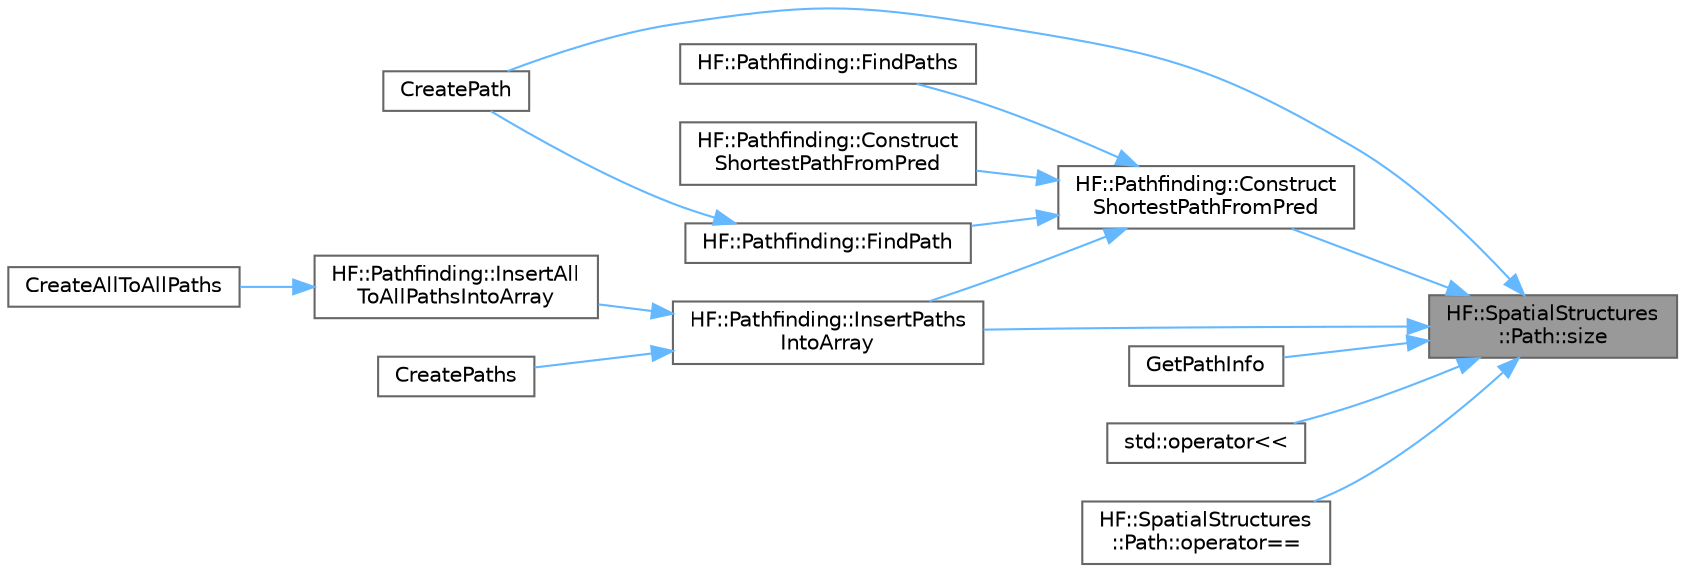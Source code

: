 digraph "HF::SpatialStructures::Path::size"
{
 // LATEX_PDF_SIZE
  bgcolor="transparent";
  edge [fontname=Helvetica,fontsize=10,labelfontname=Helvetica,labelfontsize=10];
  node [fontname=Helvetica,fontsize=10,shape=box,height=0.2,width=0.4];
  rankdir="RL";
  Node1 [label="HF::SpatialStructures\l::Path::size",height=0.2,width=0.4,color="gray40", fillcolor="grey60", style="filled", fontcolor="black",tooltip="Determine how many nodes are in this path."];
  Node1 -> Node2 [dir="back",color="steelblue1",style="solid"];
  Node2 [label="HF::Pathfinding::Construct\lShortestPathFromPred",height=0.2,width=0.4,color="grey40", fillcolor="white", style="filled",URL="$a00472.html#a977e4c93a977ab4e9e784d1e6fec79f4",tooltip="Construct the shortest path from start to end using the given predecessor and distance vectors."];
  Node2 -> Node3 [dir="back",color="steelblue1",style="solid"];
  Node3 [label="HF::Pathfinding::Construct\lShortestPathFromPred",height=0.2,width=0.4,color="grey40", fillcolor="white", style="filled",URL="$a00472.html#a322ac32effd41c99359b82df0890e34a",tooltip="Overload to call this with a distPred instead of the raw arrays."];
  Node2 -> Node4 [dir="back",color="steelblue1",style="solid"];
  Node4 [label="HF::Pathfinding::FindPath",height=0.2,width=0.4,color="grey40", fillcolor="white", style="filled",URL="$a00472.html#a47d06b1c4bd84f4d0a7519ea0e96ff02",tooltip="Find a path between points A and B using Dijkstra's Shortest Path algorithm."];
  Node4 -> Node5 [dir="back",color="steelblue1",style="solid"];
  Node5 [label="CreatePath",height=0.2,width=0.4,color="grey40", fillcolor="white", style="filled",URL="$a00456.html#ga3dc85450e989a996a3c3fcfad0a5944e",tooltip="Find the shortest path from start to end."];
  Node2 -> Node6 [dir="back",color="steelblue1",style="solid"];
  Node6 [label="HF::Pathfinding::FindPaths",height=0.2,width=0.4,color="grey40", fillcolor="white", style="filled",URL="$a00472.html#a15badb9d0a17849de7b21105605c9c91",tooltip="Find a path from every id in start_ids to the matching end node in end_ids."];
  Node2 -> Node7 [dir="back",color="steelblue1",style="solid"];
  Node7 [label="HF::Pathfinding::InsertPaths\lIntoArray",height=0.2,width=0.4,color="grey40", fillcolor="white", style="filled",URL="$a00472.html#a417084c97d0672af2da7739157a9d8c0",tooltip="A special version of FindPaths optimized for the C_Interface."];
  Node7 -> Node8 [dir="back",color="steelblue1",style="solid"];
  Node8 [label="CreatePaths",height=0.2,width=0.4,color="grey40", fillcolor="white", style="filled",URL="$a00456.html#gae1ac2805c3b86883bb88269ed3868367",tooltip="Find multiple shortest paths in paralllel."];
  Node7 -> Node9 [dir="back",color="steelblue1",style="solid"];
  Node9 [label="HF::Pathfinding::InsertAll\lToAllPathsIntoArray",height=0.2,width=0.4,color="grey40", fillcolor="white", style="filled",URL="$a00472.html#a69bd3efcc13788e7c4be43b67d6002e5",tooltip="A special version of FindPaths optimized for the C_Interface, such that all paths possible from each ..."];
  Node9 -> Node10 [dir="back",color="steelblue1",style="solid"];
  Node10 [label="CreateAllToAllPaths",height=0.2,width=0.4,color="grey40", fillcolor="white", style="filled",URL="$a00456.html#gaba6ec6ce84974dd6a311d7d65dd34221",tooltip="Find a path from every node in a graph to every other node."];
  Node1 -> Node5 [dir="back",color="steelblue1",style="solid"];
  Node1 -> Node11 [dir="back",color="steelblue1",style="solid"];
  Node11 [label="GetPathInfo",height=0.2,width=0.4,color="grey40", fillcolor="white", style="filled",URL="$a00456.html#gaac725d282f4fecd3aba1b3273c26e7e1",tooltip="Get the size of a path"];
  Node1 -> Node7 [dir="back",color="steelblue1",style="solid"];
  Node1 -> Node12 [dir="back",color="steelblue1",style="solid"];
  Node12 [label="std::operator\<\<",height=0.2,width=0.4,color="grey40", fillcolor="white", style="filled",URL="$a00461.html#a1b5caf7fed4cdba0be8940df1e5bb17c",tooltip="String representation of all the members contained by path p."];
  Node1 -> Node13 [dir="back",color="steelblue1",style="solid"];
  Node13 [label="HF::SpatialStructures\l::Path::operator==",height=0.2,width=0.4,color="grey40", fillcolor="white", style="filled",URL="$a02083.html#ac8cd7f5bcbaf0f399ce196c8967ae87e",tooltip="Determine if this path is identical to p2."];
}
